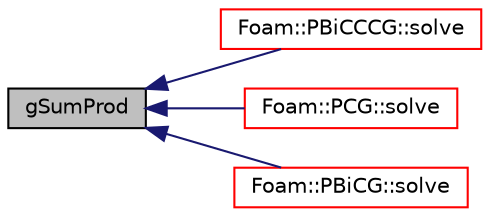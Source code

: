 digraph "gSumProd"
{
  bgcolor="transparent";
  edge [fontname="Helvetica",fontsize="10",labelfontname="Helvetica",labelfontsize="10"];
  node [fontname="Helvetica",fontsize="10",shape=record];
  rankdir="LR";
  Node1 [label="gSumProd",height=0.2,width=0.4,color="black", fillcolor="grey75", style="filled", fontcolor="black"];
  Node1 -> Node2 [dir="back",color="midnightblue",fontsize="10",style="solid",fontname="Helvetica"];
  Node2 [label="Foam::PBiCCCG::solve",height=0.2,width=0.4,color="red",URL="$a01864.html#a6020d3a68339ab1a050e90633b70ca5a",tooltip="Solve the matrix with this solver. "];
  Node1 -> Node3 [dir="back",color="midnightblue",fontsize="10",style="solid",fontname="Helvetica"];
  Node3 [label="Foam::PCG::solve",height=0.2,width=0.4,color="red",URL="$a01867.html#a67060ce780f6992862e39b0d82c37aa0",tooltip="Solve the matrix with this solver. "];
  Node1 -> Node4 [dir="back",color="midnightblue",fontsize="10",style="solid",fontname="Helvetica"];
  Node4 [label="Foam::PBiCG::solve",height=0.2,width=0.4,color="red",URL="$a01865.html#a67060ce780f6992862e39b0d82c37aa0",tooltip="Solve the matrix with this solver. "];
}
